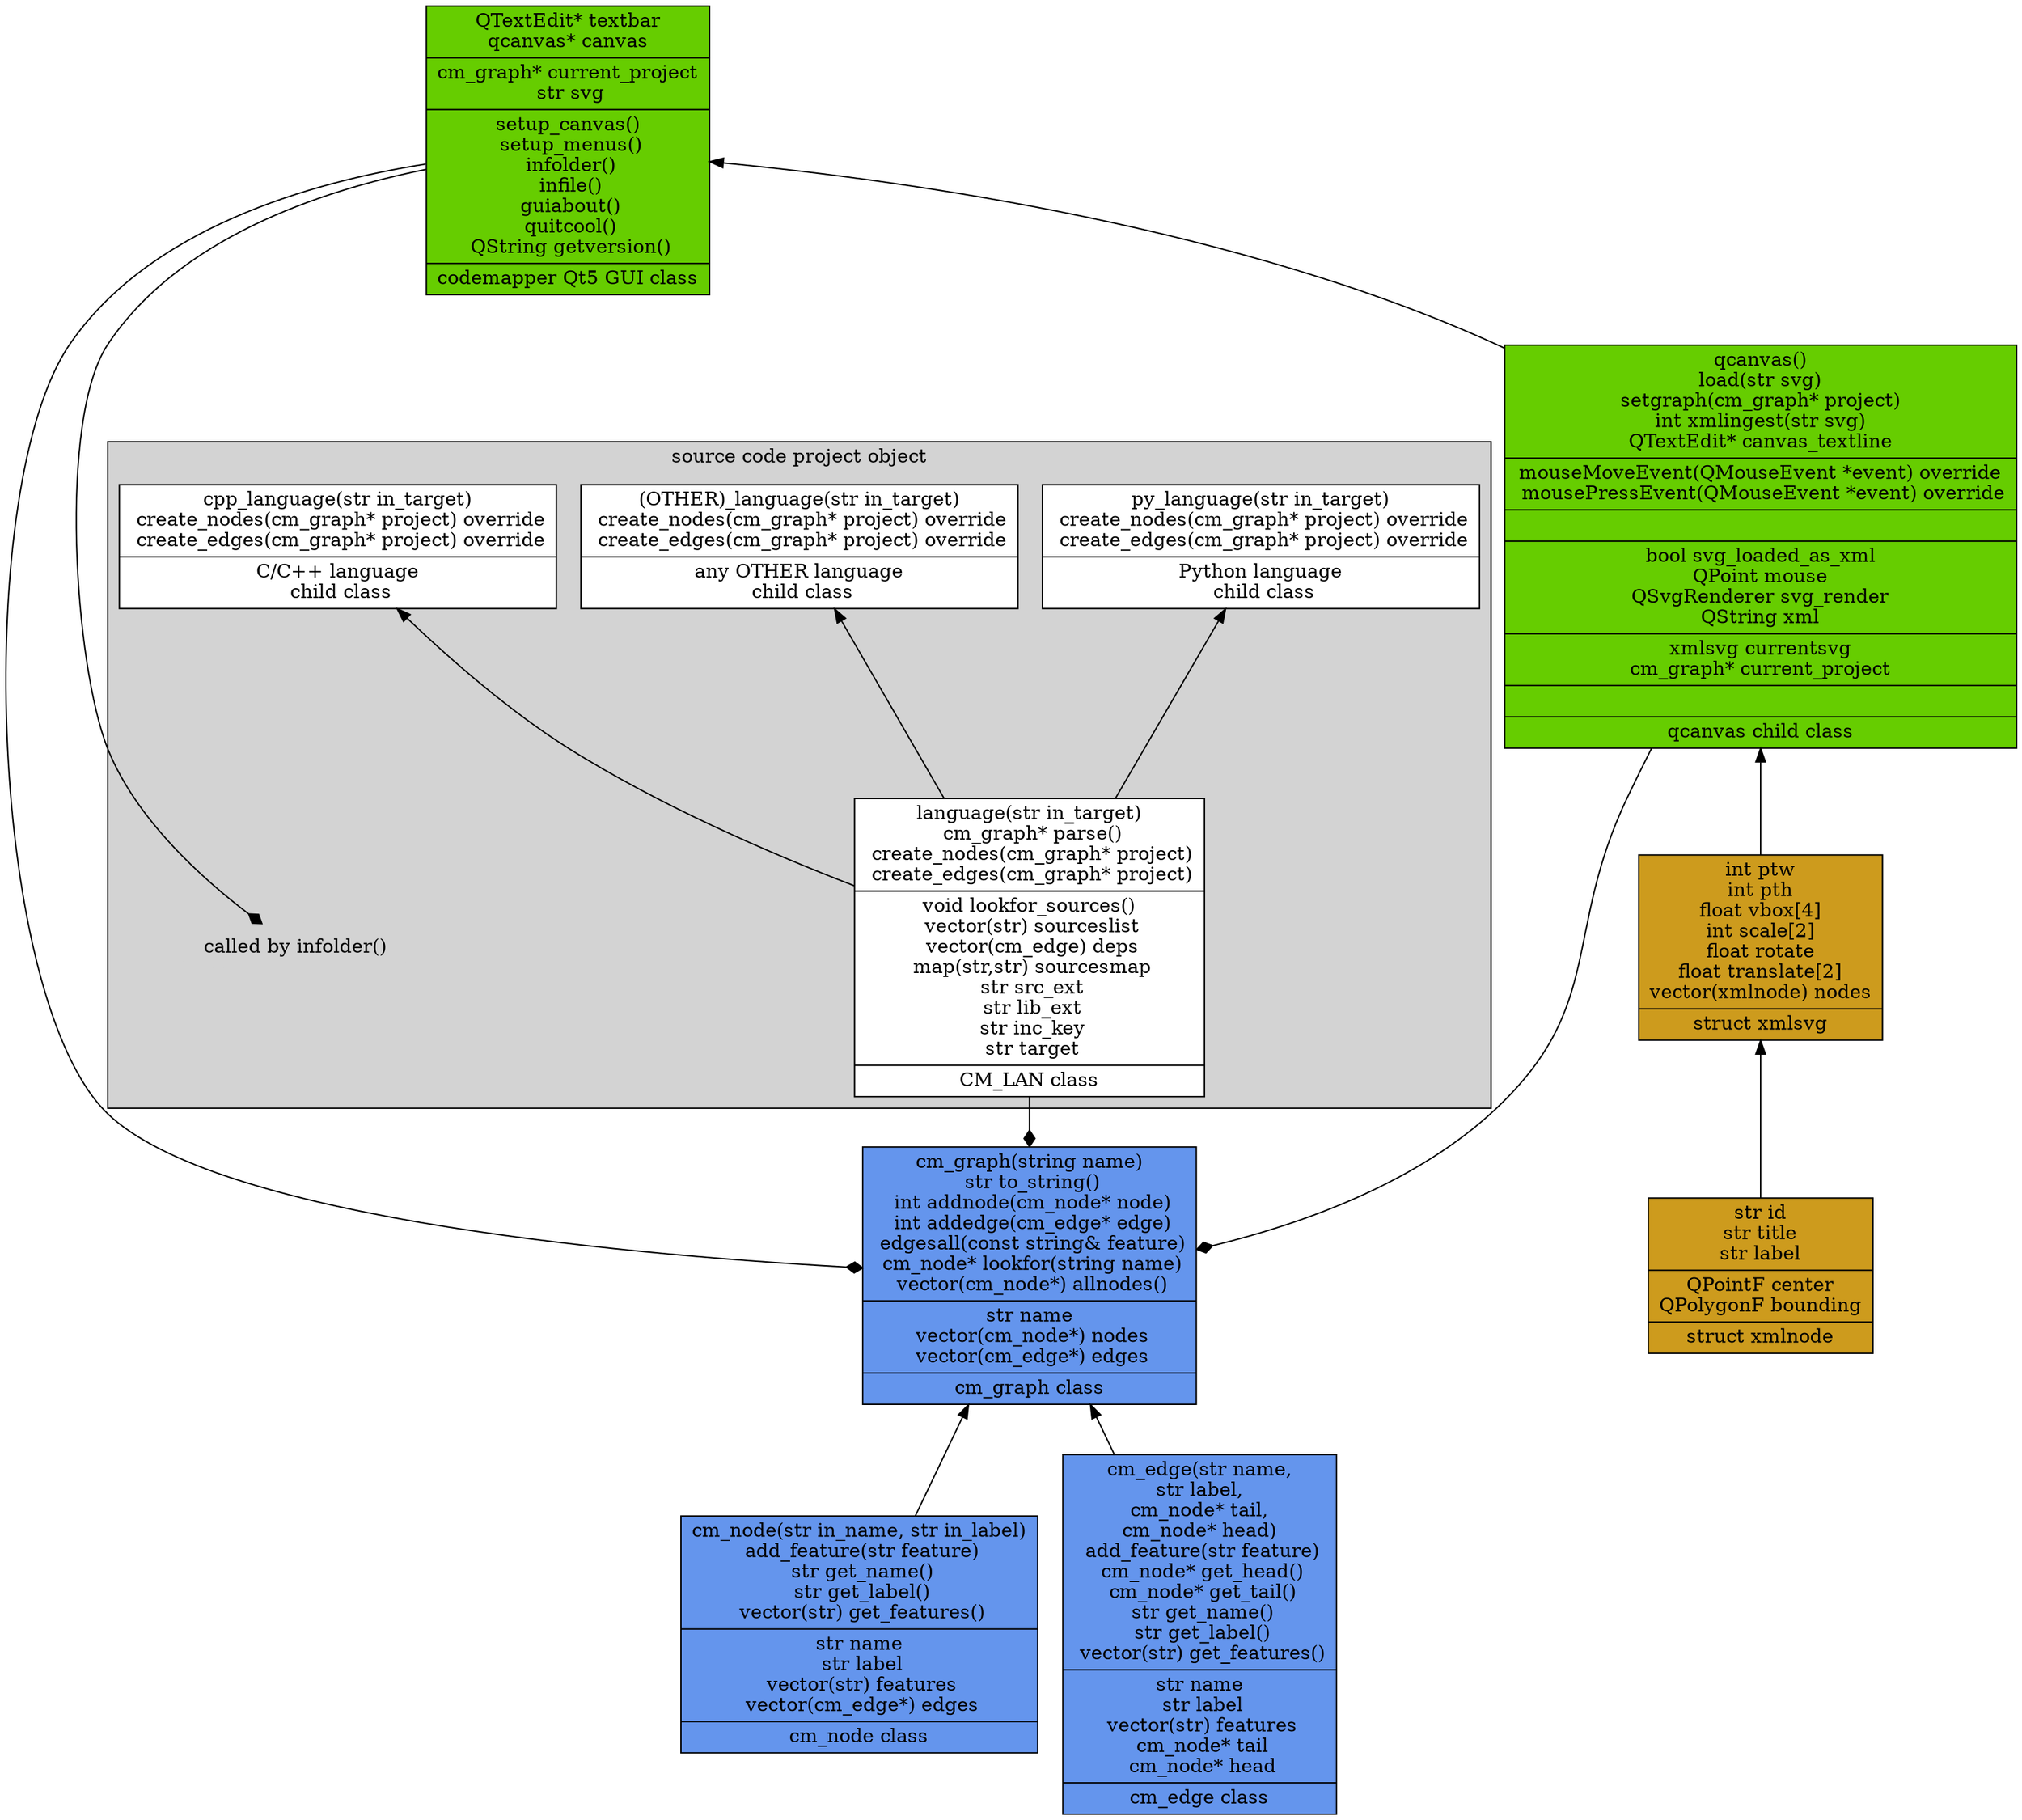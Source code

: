 digraph cm_classes
{
    subgraph cluster_lan
    {
        label = "source code project object"
        style=filled
        fillcolor=lightgrey
        cm_lan
        [        
            label = "{language(str in_target)\n
                    cm_graph* parse()\n
                    create_nodes(cm_graph* project)\n
                    create_edges(cm_graph* project) |
                    void lookfor_sources()\n
                    vector(str) sourceslist\n            
                    vector(cm_edge) deps\n
                    map(str,str) sourcesmap\n
                    str src_ext\n
                    str lib_ext\n
                    str inc_key\n
                    str target|CM_LAN class}"        
            shape = record
            style = filled    
            fillcolor = white            
        ]
        cm_clan
        [
            label = "{cpp_language(str in_target)\n        
                    create_nodes(cm_graph* project) override\n
                    create_edges(cm_graph* project) override|
                    C/C++ language\n child class}"
            shape = record            
            style = filled    
            fillcolor = white
        ]
        cm_pylan
        [
            label = "{py_language(str in_target)\n        
                    create_nodes(cm_graph* project) override\n
                    create_edges(cm_graph* project) override|
                    Python language\n child class}"
            shape = record   
            style = filled    
            fillcolor = white                
        ]
        cm_other
        [
            label = "{(OTHER)_language(str in_target)\n        
                    create_nodes(cm_graph* project) override\n
                    create_edges(cm_graph* project) override|
                    any OTHER language\n child class}"
            shape = record   
            style = filled    
            fillcolor = white                
        ]        
        cluster_slot
        [
            label = "called by infolder()"
            color = lightgrey
        ]
        cm_clan -> cluster_slot
        [
            style = invis
        ]
    }
    cm_node
    [
        label = "{cm_node(str in_name, str in_label)\n
                add_feature(str feature)\n
                str get_name()\n
                str get_label()\n
                vector(str) get_features()|    
                str name\n
                str label\n
                vector(str) features\n
                vector(cm_edge*) edges|
                cm_node class}"
        shape = record
        style = filled
        fillcolor = cornflowerblue
    ]
    cm_edge
    [
        label = "{cm_edge(str name,\nstr label,\ncm_node* tail,\ncm_node* head)\n
                add_feature(str feature)\n
                cm_node* get_head()\n
                cm_node* get_tail()\n
                str get_name()\n
                str get_label()\n
                vector(str) get_features()|
                str name\n
                str label\n
                vector(str) features\n
                cm_node* tail\n
                cm_node* head|cm_edge class}"
        shape = record
        style = filled
        fillcolor = cornflowerblue        
    ]
    cm_graph
    [
        label = "{cm_graph(string name)\n
                str to_string()\n
                int addnode(cm_node* node)\n
                int addedge(cm_edge* edge)\n
                edgesall(const string& feature)\n
                cm_node* lookfor(string name)\n
                vector(cm_node*) allnodes()|    
                str name\n
                vector(cm_node*) nodes\n
                vector(cm_edge*) edges|
                cm_graph class}"
        shape = record
        style = filled
        fillcolor = cornflowerblue        
    ]
    cm_qt5_gui
    [
        label = "{QTextEdit* textbar\nqcanvas* canvas|        
                cm_graph* current_project\n
                str svg|
                setup_canvas()\n
                setup_menus()\n
                infolder()\n
                infile()\n
                guiabout()\n
                quitcool()\n
                QString getversion()|
                codemapper Qt5 GUI class}"
        shape = record
        style = filled    
        fillcolor = chartreuse3
    ]
    xmlnode
    [
        label = "{str id\nstr title\nstr label|QPointF center\nQPolygonF bounding|struct xmlnode}"
        shape = record
        style = filled    
        fillcolor = goldenrod3
    ]
    xmlsvg
    [
        label = "{int ptw\nint pth\nfloat vbox[4]\nint scale[2]\nfloat rotate\nfloat translate[2]\nvector(xmlnode) nodes|struct xmlsvg}"
        shape = record
        style = filled    
        fillcolor = goldenrod3        
    ]   
    qcanvas
    [
        label = "{qcanvas()\nload(str svg)\nsetgraph(cm_graph* project)\nint xmlingest(str svg)\nQTextEdit* canvas_textline|
                mouseMoveEvent(QMouseEvent *event) override\n 
                mousePressEvent(QMouseEvent *event) override||    
                bool svg_loaded_as_xml\nQPoint mouse\nQSvgRenderer svg_render\nQString xml|
                xmlsvg currentsvg\ncm_graph* current_project||qcanvas child class}"
        shape = record
        style = filled    
        fillcolor = chartreuse3        
    ]

    /* ********************************************************** */
    cm_clan -> cm_lan
    [
        dir = back
    ]
    cm_pylan -> cm_lan
    [
        dir = back
    ]    
    cm_other -> cm_lan
    [
        dir = back
    ]      
    cm_graph -> cm_node
    [
        dir = back
    ]
    cm_graph -> cm_edge
    [
        dir = back
    ]
    xmlsvg -> xmlnode
    [
        dir = back
    ]
    qcanvas -> xmlsvg
    [
        dir = back
    ]
    cm_qt5_gui -> qcanvas
    [
        dir = back
    ]
    cm_qt5_gui -> cm_graph
    [
        arrowhead = diamond        
    ]
    qcanvas -> cm_graph
    [
        arrowhead = diamond        
    ]
    cm_lan -> cm_graph
    [
        arrowhead = diamond        
    ]    
    cm_qt5_gui -> cm_clan
    [
        style = invis
    ]
    cm_qt5_gui -> cm_pylan
    [
        style = invis
    ]    
    cm_qt5_gui -> cm_other
    [
        style = invis
    ]    
    qcanvas -> cm_lan
    [
        style = invis
    ]
    cm_qt5_gui -> cluster_slot
    [
        arrowhead = diamond        
    ]
}